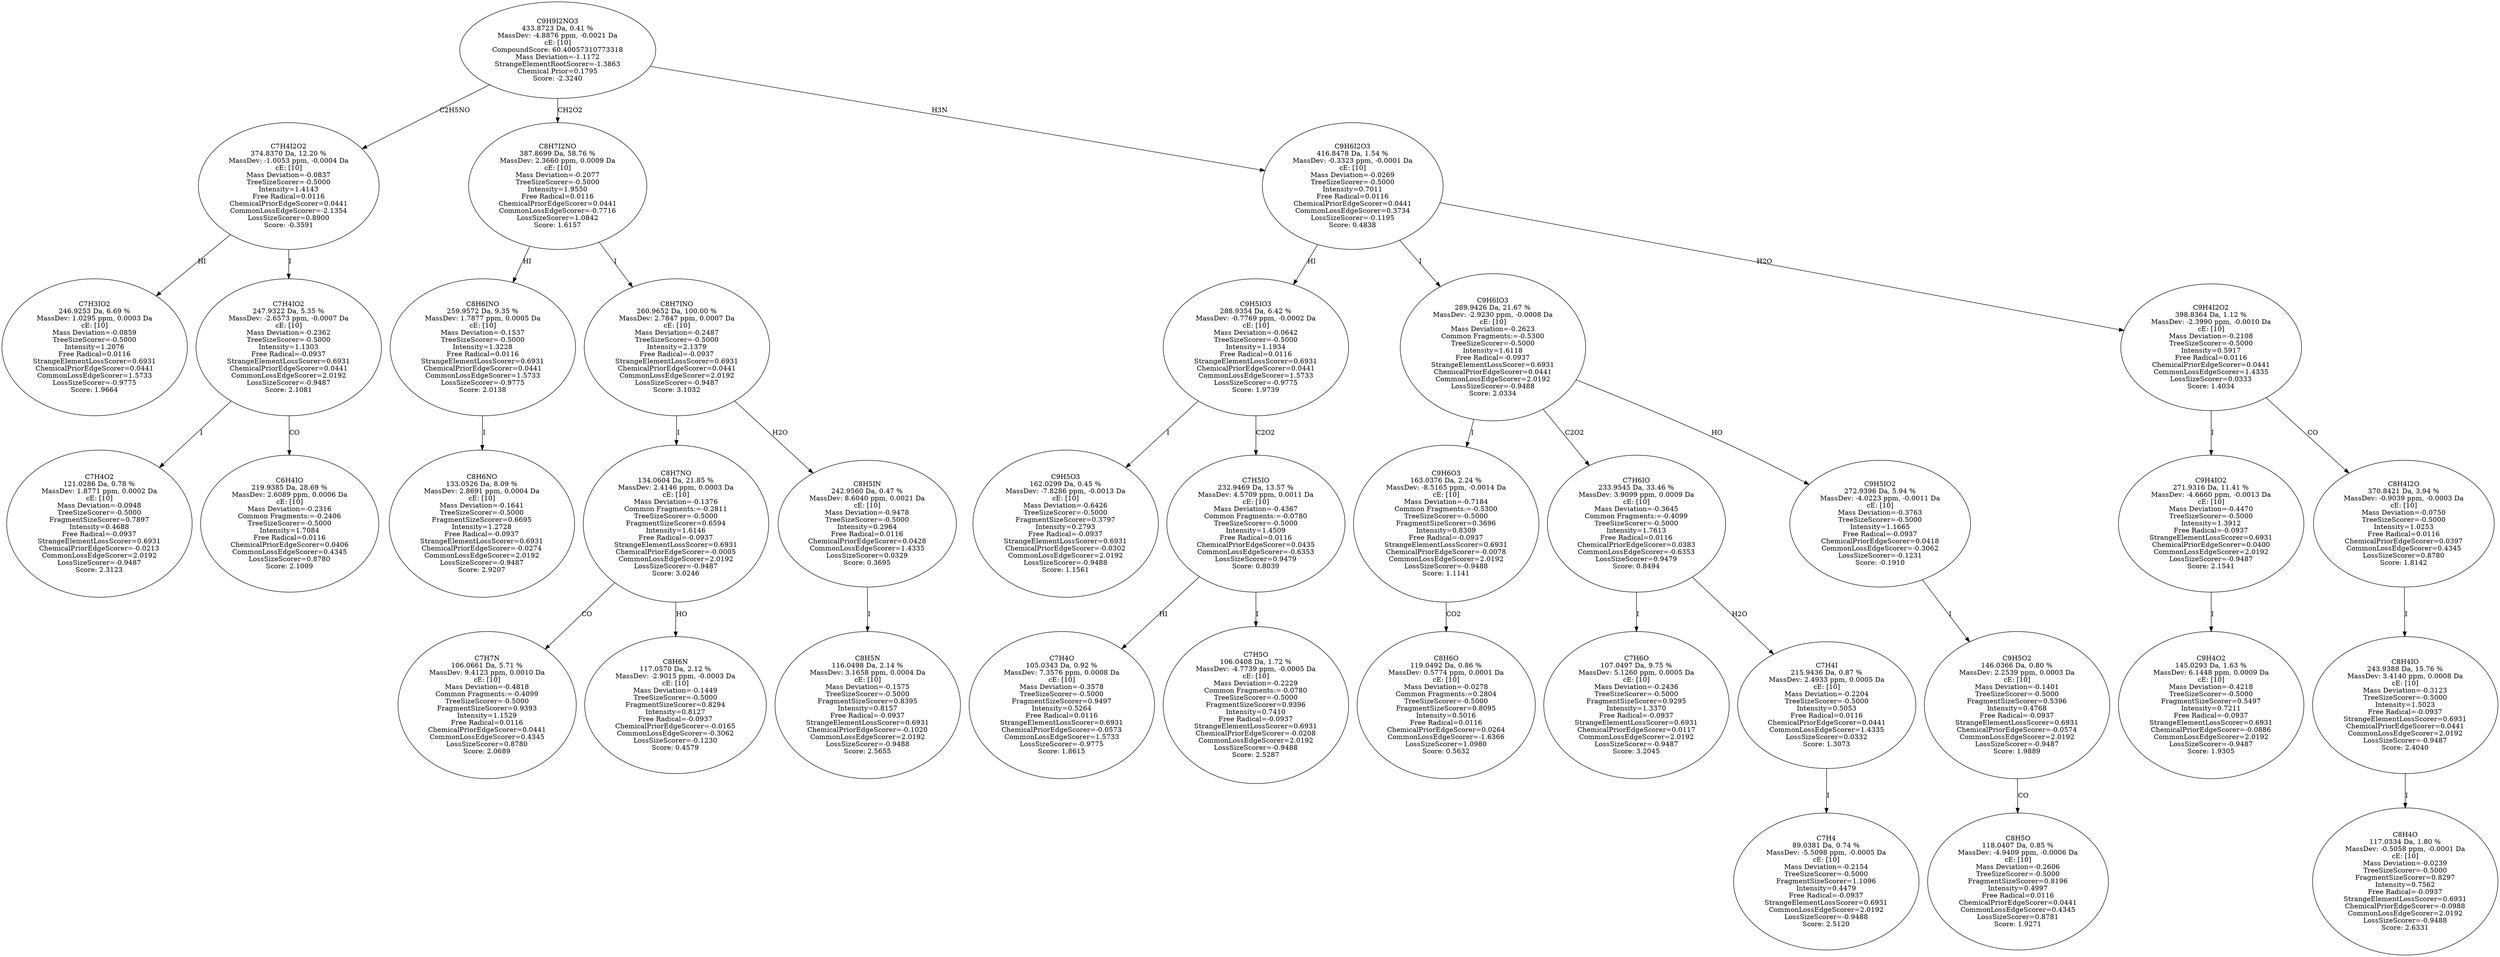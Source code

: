 strict digraph {
v1 [label="C7H3IO2\n246.9253 Da, 6.69 %\nMassDev: 1.0295 ppm, 0.0003 Da\ncE: [10]\nMass Deviation=-0.0859\nTreeSizeScorer=-0.5000\nIntensity=1.2076\nFree Radical=0.0116\nStrangeElementLossScorer=0.6931\nChemicalPriorEdgeScorer=0.0441\nCommonLossEdgeScorer=1.5733\nLossSizeScorer=-0.9775\nScore: 1.9664"];
v2 [label="C7H4O2\n121.0286 Da, 0.78 %\nMassDev: 1.8771 ppm, 0.0002 Da\ncE: [10]\nMass Deviation=-0.0948\nTreeSizeScorer=-0.5000\nFragmentSizeScorer=0.7897\nIntensity=0.4688\nFree Radical=-0.0937\nStrangeElementLossScorer=0.6931\nChemicalPriorEdgeScorer=-0.0213\nCommonLossEdgeScorer=2.0192\nLossSizeScorer=-0.9487\nScore: 2.3123"];
v3 [label="C6H4IO\n219.9385 Da, 28.69 %\nMassDev: 2.6089 ppm, 0.0006 Da\ncE: [10]\nMass Deviation=-0.2316\nCommon Fragments:=-0.2406\nTreeSizeScorer=-0.5000\nIntensity=1.7084\nFree Radical=0.0116\nChemicalPriorEdgeScorer=0.0406\nCommonLossEdgeScorer=0.4345\nLossSizeScorer=0.8780\nScore: 2.1009"];
v4 [label="C7H4IO2\n247.9322 Da, 5.35 %\nMassDev: -2.6573 ppm, -0.0007 Da\ncE: [10]\nMass Deviation=-0.2362\nTreeSizeScorer=-0.5000\nIntensity=1.1303\nFree Radical=-0.0937\nStrangeElementLossScorer=0.6931\nChemicalPriorEdgeScorer=0.0441\nCommonLossEdgeScorer=2.0192\nLossSizeScorer=-0.9487\nScore: 2.1081"];
v5 [label="C7H4I2O2\n374.8370 Da, 12.20 %\nMassDev: -1.0053 ppm, -0.0004 Da\ncE: [10]\nMass Deviation=-0.0837\nTreeSizeScorer=-0.5000\nIntensity=1.4143\nFree Radical=0.0116\nChemicalPriorEdgeScorer=0.0441\nCommonLossEdgeScorer=-2.1354\nLossSizeScorer=0.8900\nScore: -0.3591"];
v6 [label="C8H6NO\n133.0526 Da, 8.09 %\nMassDev: 2.8691 ppm, 0.0004 Da\ncE: [10]\nMass Deviation=-0.1641\nTreeSizeScorer=-0.5000\nFragmentSizeScorer=0.6695\nIntensity=1.2728\nFree Radical=-0.0937\nStrangeElementLossScorer=0.6931\nChemicalPriorEdgeScorer=-0.0274\nCommonLossEdgeScorer=2.0192\nLossSizeScorer=-0.9487\nScore: 2.9207"];
v7 [label="C8H6INO\n259.9572 Da, 9.35 %\nMassDev: 1.7877 ppm, 0.0005 Da\ncE: [10]\nMass Deviation=-0.1537\nTreeSizeScorer=-0.5000\nIntensity=1.3228\nFree Radical=0.0116\nStrangeElementLossScorer=0.6931\nChemicalPriorEdgeScorer=0.0441\nCommonLossEdgeScorer=1.5733\nLossSizeScorer=-0.9775\nScore: 2.0138"];
v8 [label="C7H7N\n106.0661 Da, 5.71 %\nMassDev: 9.4123 ppm, 0.0010 Da\ncE: [10]\nMass Deviation=-0.4818\nCommon Fragments:=-0.4099\nTreeSizeScorer=-0.5000\nFragmentSizeScorer=0.9393\nIntensity=1.1529\nFree Radical=0.0116\nChemicalPriorEdgeScorer=0.0441\nCommonLossEdgeScorer=0.4345\nLossSizeScorer=0.8780\nScore: 2.0689"];
v9 [label="C8H6N\n117.0570 Da, 2.12 %\nMassDev: -2.9015 ppm, -0.0003 Da\ncE: [10]\nMass Deviation=-0.1449\nTreeSizeScorer=-0.5000\nFragmentSizeScorer=0.8294\nIntensity=0.8127\nFree Radical=-0.0937\nChemicalPriorEdgeScorer=-0.0165\nCommonLossEdgeScorer=-0.3062\nLossSizeScorer=-0.1230\nScore: 0.4579"];
v10 [label="C8H7NO\n134.0604 Da, 21.85 %\nMassDev: 2.4146 ppm, 0.0003 Da\ncE: [10]\nMass Deviation=-0.1376\nCommon Fragments:=-0.2811\nTreeSizeScorer=-0.5000\nFragmentSizeScorer=0.6594\nIntensity=1.6146\nFree Radical=-0.0937\nStrangeElementLossScorer=0.6931\nChemicalPriorEdgeScorer=-0.0005\nCommonLossEdgeScorer=2.0192\nLossSizeScorer=-0.9487\nScore: 3.0246"];
v11 [label="C8H5N\n116.0498 Da, 2.14 %\nMassDev: 3.1658 ppm, 0.0004 Da\ncE: [10]\nMass Deviation=-0.1575\nTreeSizeScorer=-0.5000\nFragmentSizeScorer=0.8395\nIntensity=0.8157\nFree Radical=-0.0937\nStrangeElementLossScorer=0.6931\nChemicalPriorEdgeScorer=-0.1020\nCommonLossEdgeScorer=2.0192\nLossSizeScorer=-0.9488\nScore: 2.5655"];
v12 [label="C8H5IN\n242.9560 Da, 0.47 %\nMassDev: 8.6040 ppm, 0.0021 Da\ncE: [10]\nMass Deviation=-0.9478\nTreeSizeScorer=-0.5000\nIntensity=0.2964\nFree Radical=0.0116\nChemicalPriorEdgeScorer=0.0428\nCommonLossEdgeScorer=1.4335\nLossSizeScorer=0.0329\nScore: 0.3695"];
v13 [label="C8H7INO\n260.9652 Da, 100.00 %\nMassDev: 2.7847 ppm, 0.0007 Da\ncE: [10]\nMass Deviation=-0.2487\nTreeSizeScorer=-0.5000\nIntensity=2.1379\nFree Radical=-0.0937\nStrangeElementLossScorer=0.6931\nChemicalPriorEdgeScorer=0.0441\nCommonLossEdgeScorer=2.0192\nLossSizeScorer=-0.9487\nScore: 3.1032"];
v14 [label="C8H7I2NO\n387.8699 Da, 58.76 %\nMassDev: 2.3660 ppm, 0.0009 Da\ncE: [10]\nMass Deviation=-0.2077\nTreeSizeScorer=-0.5000\nIntensity=1.9550\nFree Radical=0.0116\nChemicalPriorEdgeScorer=0.0441\nCommonLossEdgeScorer=-0.7716\nLossSizeScorer=1.0842\nScore: 1.6157"];
v15 [label="C9H5O3\n162.0299 Da, 0.45 %\nMassDev: -7.8286 ppm, -0.0013 Da\ncE: [10]\nMass Deviation=-0.6426\nTreeSizeScorer=-0.5000\nFragmentSizeScorer=0.3797\nIntensity=0.2793\nFree Radical=-0.0937\nStrangeElementLossScorer=0.6931\nChemicalPriorEdgeScorer=-0.0302\nCommonLossEdgeScorer=2.0192\nLossSizeScorer=-0.9488\nScore: 1.1561"];
v16 [label="C7H4O\n105.0343 Da, 0.92 %\nMassDev: 7.3576 ppm, 0.0008 Da\ncE: [10]\nMass Deviation=-0.3578\nTreeSizeScorer=-0.5000\nFragmentSizeScorer=0.9497\nIntensity=0.5264\nFree Radical=0.0116\nStrangeElementLossScorer=0.6931\nChemicalPriorEdgeScorer=-0.0573\nCommonLossEdgeScorer=1.5733\nLossSizeScorer=-0.9775\nScore: 1.8615"];
v17 [label="C7H5O\n106.0408 Da, 1.72 %\nMassDev: -4.7739 ppm, -0.0005 Da\ncE: [10]\nMass Deviation=-0.2229\nCommon Fragments:=-0.0780\nTreeSizeScorer=-0.5000\nFragmentSizeScorer=0.9396\nIntensity=0.7410\nFree Radical=-0.0937\nStrangeElementLossScorer=0.6931\nChemicalPriorEdgeScorer=-0.0208\nCommonLossEdgeScorer=2.0192\nLossSizeScorer=-0.9488\nScore: 2.5287"];
v18 [label="C7H5IO\n232.9469 Da, 13.57 %\nMassDev: 4.5709 ppm, 0.0011 Da\ncE: [10]\nMass Deviation=-0.4367\nCommon Fragments:=-0.0780\nTreeSizeScorer=-0.5000\nIntensity=1.4509\nFree Radical=0.0116\nChemicalPriorEdgeScorer=0.0435\nCommonLossEdgeScorer=-0.6353\nLossSizeScorer=0.9479\nScore: 0.8039"];
v19 [label="C9H5IO3\n288.9354 Da, 6.42 %\nMassDev: -0.7769 ppm, -0.0002 Da\ncE: [10]\nMass Deviation=-0.0642\nTreeSizeScorer=-0.5000\nIntensity=1.1934\nFree Radical=0.0116\nStrangeElementLossScorer=0.6931\nChemicalPriorEdgeScorer=0.0441\nCommonLossEdgeScorer=1.5733\nLossSizeScorer=-0.9775\nScore: 1.9739"];
v20 [label="C8H6O\n119.0492 Da, 0.86 %\nMassDev: 0.5774 ppm, 0.0001 Da\ncE: [10]\nMass Deviation=-0.0278\nCommon Fragments:=0.2804\nTreeSizeScorer=-0.5000\nFragmentSizeScorer=0.8095\nIntensity=0.5016\nFree Radical=0.0116\nChemicalPriorEdgeScorer=0.0264\nCommonLossEdgeScorer=-1.6366\nLossSizeScorer=1.0980\nScore: 0.5632"];
v21 [label="C9H6O3\n163.0376 Da, 2.24 %\nMassDev: -8.5165 ppm, -0.0014 Da\ncE: [10]\nMass Deviation=-0.7184\nCommon Fragments:=-0.5300\nTreeSizeScorer=-0.5000\nFragmentSizeScorer=0.3696\nIntensity=0.8309\nFree Radical=-0.0937\nStrangeElementLossScorer=0.6931\nChemicalPriorEdgeScorer=-0.0078\nCommonLossEdgeScorer=2.0192\nLossSizeScorer=-0.9488\nScore: 1.1141"];
v22 [label="C7H6O\n107.0497 Da, 9.75 %\nMassDev: 5.1260 ppm, 0.0005 Da\ncE: [10]\nMass Deviation=-0.2436\nTreeSizeScorer=-0.5000\nFragmentSizeScorer=0.9295\nIntensity=1.3370\nFree Radical=-0.0937\nStrangeElementLossScorer=0.6931\nChemicalPriorEdgeScorer=0.0117\nCommonLossEdgeScorer=2.0192\nLossSizeScorer=-0.9487\nScore: 3.2045"];
v23 [label="C7H4\n89.0381 Da, 0.74 %\nMassDev: -5.5098 ppm, -0.0005 Da\ncE: [10]\nMass Deviation=-0.2154\nTreeSizeScorer=-0.5000\nFragmentSizeScorer=1.1096\nIntensity=0.4479\nFree Radical=-0.0937\nStrangeElementLossScorer=0.6931\nCommonLossEdgeScorer=2.0192\nLossSizeScorer=-0.9488\nScore: 2.5120"];
v24 [label="C7H4I\n215.9436 Da, 0.87 %\nMassDev: 2.4933 ppm, 0.0005 Da\ncE: [10]\nMass Deviation=-0.2204\nTreeSizeScorer=-0.5000\nIntensity=0.5053\nFree Radical=0.0116\nChemicalPriorEdgeScorer=0.0441\nCommonLossEdgeScorer=1.4335\nLossSizeScorer=0.0332\nScore: 1.3073"];
v25 [label="C7H6IO\n233.9545 Da, 33.46 %\nMassDev: 3.9099 ppm, 0.0009 Da\ncE: [10]\nMass Deviation=-0.3645\nCommon Fragments:=-0.4099\nTreeSizeScorer=-0.5000\nIntensity=1.7613\nFree Radical=0.0116\nChemicalPriorEdgeScorer=0.0383\nCommonLossEdgeScorer=-0.6353\nLossSizeScorer=0.9479\nScore: 0.8494"];
v26 [label="C8H5O\n118.0407 Da, 0.85 %\nMassDev: -4.9409 ppm, -0.0006 Da\ncE: [10]\nMass Deviation=-0.2606\nTreeSizeScorer=-0.5000\nFragmentSizeScorer=0.8196\nIntensity=0.4997\nFree Radical=0.0116\nChemicalPriorEdgeScorer=0.0441\nCommonLossEdgeScorer=0.4345\nLossSizeScorer=0.8781\nScore: 1.9271"];
v27 [label="C9H5O2\n146.0366 Da, 0.80 %\nMassDev: 2.2539 ppm, 0.0003 Da\ncE: [10]\nMass Deviation=-0.1401\nTreeSizeScorer=-0.5000\nFragmentSizeScorer=0.5396\nIntensity=0.4768\nFree Radical=-0.0937\nStrangeElementLossScorer=0.6931\nChemicalPriorEdgeScorer=-0.0574\nCommonLossEdgeScorer=2.0192\nLossSizeScorer=-0.9487\nScore: 1.9889"];
v28 [label="C9H5IO2\n272.9396 Da, 5.94 %\nMassDev: -4.0223 ppm, -0.0011 Da\ncE: [10]\nMass Deviation=-0.3763\nTreeSizeScorer=-0.5000\nIntensity=1.1665\nFree Radical=-0.0937\nChemicalPriorEdgeScorer=0.0418\nCommonLossEdgeScorer=-0.3062\nLossSizeScorer=-0.1231\nScore: -0.1910"];
v29 [label="C9H6IO3\n289.9426 Da, 21.67 %\nMassDev: -2.9230 ppm, -0.0008 Da\ncE: [10]\nMass Deviation=-0.2623\nCommon Fragments:=-0.5300\nTreeSizeScorer=-0.5000\nIntensity=1.6118\nFree Radical=-0.0937\nStrangeElementLossScorer=0.6931\nChemicalPriorEdgeScorer=0.0441\nCommonLossEdgeScorer=2.0192\nLossSizeScorer=-0.9488\nScore: 2.0334"];
v30 [label="C9H4O2\n145.0293 Da, 1.63 %\nMassDev: 6.1448 ppm, 0.0009 Da\ncE: [10]\nMass Deviation=-0.4218\nTreeSizeScorer=-0.5000\nFragmentSizeScorer=0.5497\nIntensity=0.7211\nFree Radical=-0.0937\nStrangeElementLossScorer=0.6931\nChemicalPriorEdgeScorer=-0.0886\nCommonLossEdgeScorer=2.0192\nLossSizeScorer=-0.9487\nScore: 1.9305"];
v31 [label="C9H4IO2\n271.9316 Da, 11.41 %\nMassDev: -4.6660 ppm, -0.0013 Da\ncE: [10]\nMass Deviation=-0.4470\nTreeSizeScorer=-0.5000\nIntensity=1.3912\nFree Radical=-0.0937\nStrangeElementLossScorer=0.6931\nChemicalPriorEdgeScorer=0.0400\nCommonLossEdgeScorer=2.0192\nLossSizeScorer=-0.9487\nScore: 2.1541"];
v32 [label="C8H4O\n117.0334 Da, 1.80 %\nMassDev: -0.5058 ppm, -0.0001 Da\ncE: [10]\nMass Deviation=-0.0239\nTreeSizeScorer=-0.5000\nFragmentSizeScorer=0.8297\nIntensity=0.7562\nFree Radical=-0.0937\nStrangeElementLossScorer=0.6931\nChemicalPriorEdgeScorer=-0.0988\nCommonLossEdgeScorer=2.0192\nLossSizeScorer=-0.9488\nScore: 2.6331"];
v33 [label="C8H4IO\n243.9388 Da, 15.76 %\nMassDev: 3.4140 ppm, 0.0008 Da\ncE: [10]\nMass Deviation=-0.3123\nTreeSizeScorer=-0.5000\nIntensity=1.5023\nFree Radical=-0.0937\nStrangeElementLossScorer=0.6931\nChemicalPriorEdgeScorer=0.0441\nCommonLossEdgeScorer=2.0192\nLossSizeScorer=-0.9487\nScore: 2.4040"];
v34 [label="C8H4I2O\n370.8421 Da, 3.94 %\nMassDev: -0.9039 ppm, -0.0003 Da\ncE: [10]\nMass Deviation=-0.0750\nTreeSizeScorer=-0.5000\nIntensity=1.0253\nFree Radical=0.0116\nChemicalPriorEdgeScorer=0.0397\nCommonLossEdgeScorer=0.4345\nLossSizeScorer=0.8780\nScore: 1.8142"];
v35 [label="C9H4I2O2\n398.8364 Da, 1.12 %\nMassDev: -2.3990 ppm, -0.0010 Da\ncE: [10]\nMass Deviation=-0.2108\nTreeSizeScorer=-0.5000\nIntensity=0.5917\nFree Radical=0.0116\nChemicalPriorEdgeScorer=0.0441\nCommonLossEdgeScorer=1.4335\nLossSizeScorer=0.0333\nScore: 1.4034"];
v36 [label="C9H6I2O3\n416.8478 Da, 1.54 %\nMassDev: -0.3323 ppm, -0.0001 Da\ncE: [10]\nMass Deviation=-0.0269\nTreeSizeScorer=-0.5000\nIntensity=0.7011\nFree Radical=0.0116\nChemicalPriorEdgeScorer=0.0441\nCommonLossEdgeScorer=0.3734\nLossSizeScorer=-0.1195\nScore: 0.4838"];
v37 [label="C9H9I2NO3\n433.8723 Da, 0.41 %\nMassDev: -4.8876 ppm, -0.0021 Da\ncE: [10]\nCompoundScore: 60.40057310773318\nMass Deviation=-1.1172\nStrangeElementRootScorer=-1.3863\nChemical Prior=0.1795\nScore: -2.3240"];
v5 -> v1 [label="HI"];
v4 -> v2 [label="I"];
v4 -> v3 [label="CO"];
v5 -> v4 [label="I"];
v37 -> v5 [label="C2H5NO"];
v7 -> v6 [label="I"];
v14 -> v7 [label="HI"];
v10 -> v8 [label="CO"];
v10 -> v9 [label="HO"];
v13 -> v10 [label="I"];
v12 -> v11 [label="I"];
v13 -> v12 [label="H2O"];
v14 -> v13 [label="I"];
v37 -> v14 [label="CH2O2"];
v19 -> v15 [label="I"];
v18 -> v16 [label="HI"];
v18 -> v17 [label="I"];
v19 -> v18 [label="C2O2"];
v36 -> v19 [label="HI"];
v21 -> v20 [label="CO2"];
v29 -> v21 [label="I"];
v25 -> v22 [label="I"];
v24 -> v23 [label="I"];
v25 -> v24 [label="H2O"];
v29 -> v25 [label="C2O2"];
v27 -> v26 [label="CO"];
v28 -> v27 [label="I"];
v29 -> v28 [label="HO"];
v36 -> v29 [label="I"];
v31 -> v30 [label="I"];
v35 -> v31 [label="I"];
v33 -> v32 [label="I"];
v34 -> v33 [label="I"];
v35 -> v34 [label="CO"];
v36 -> v35 [label="H2O"];
v37 -> v36 [label="H3N"];
}
